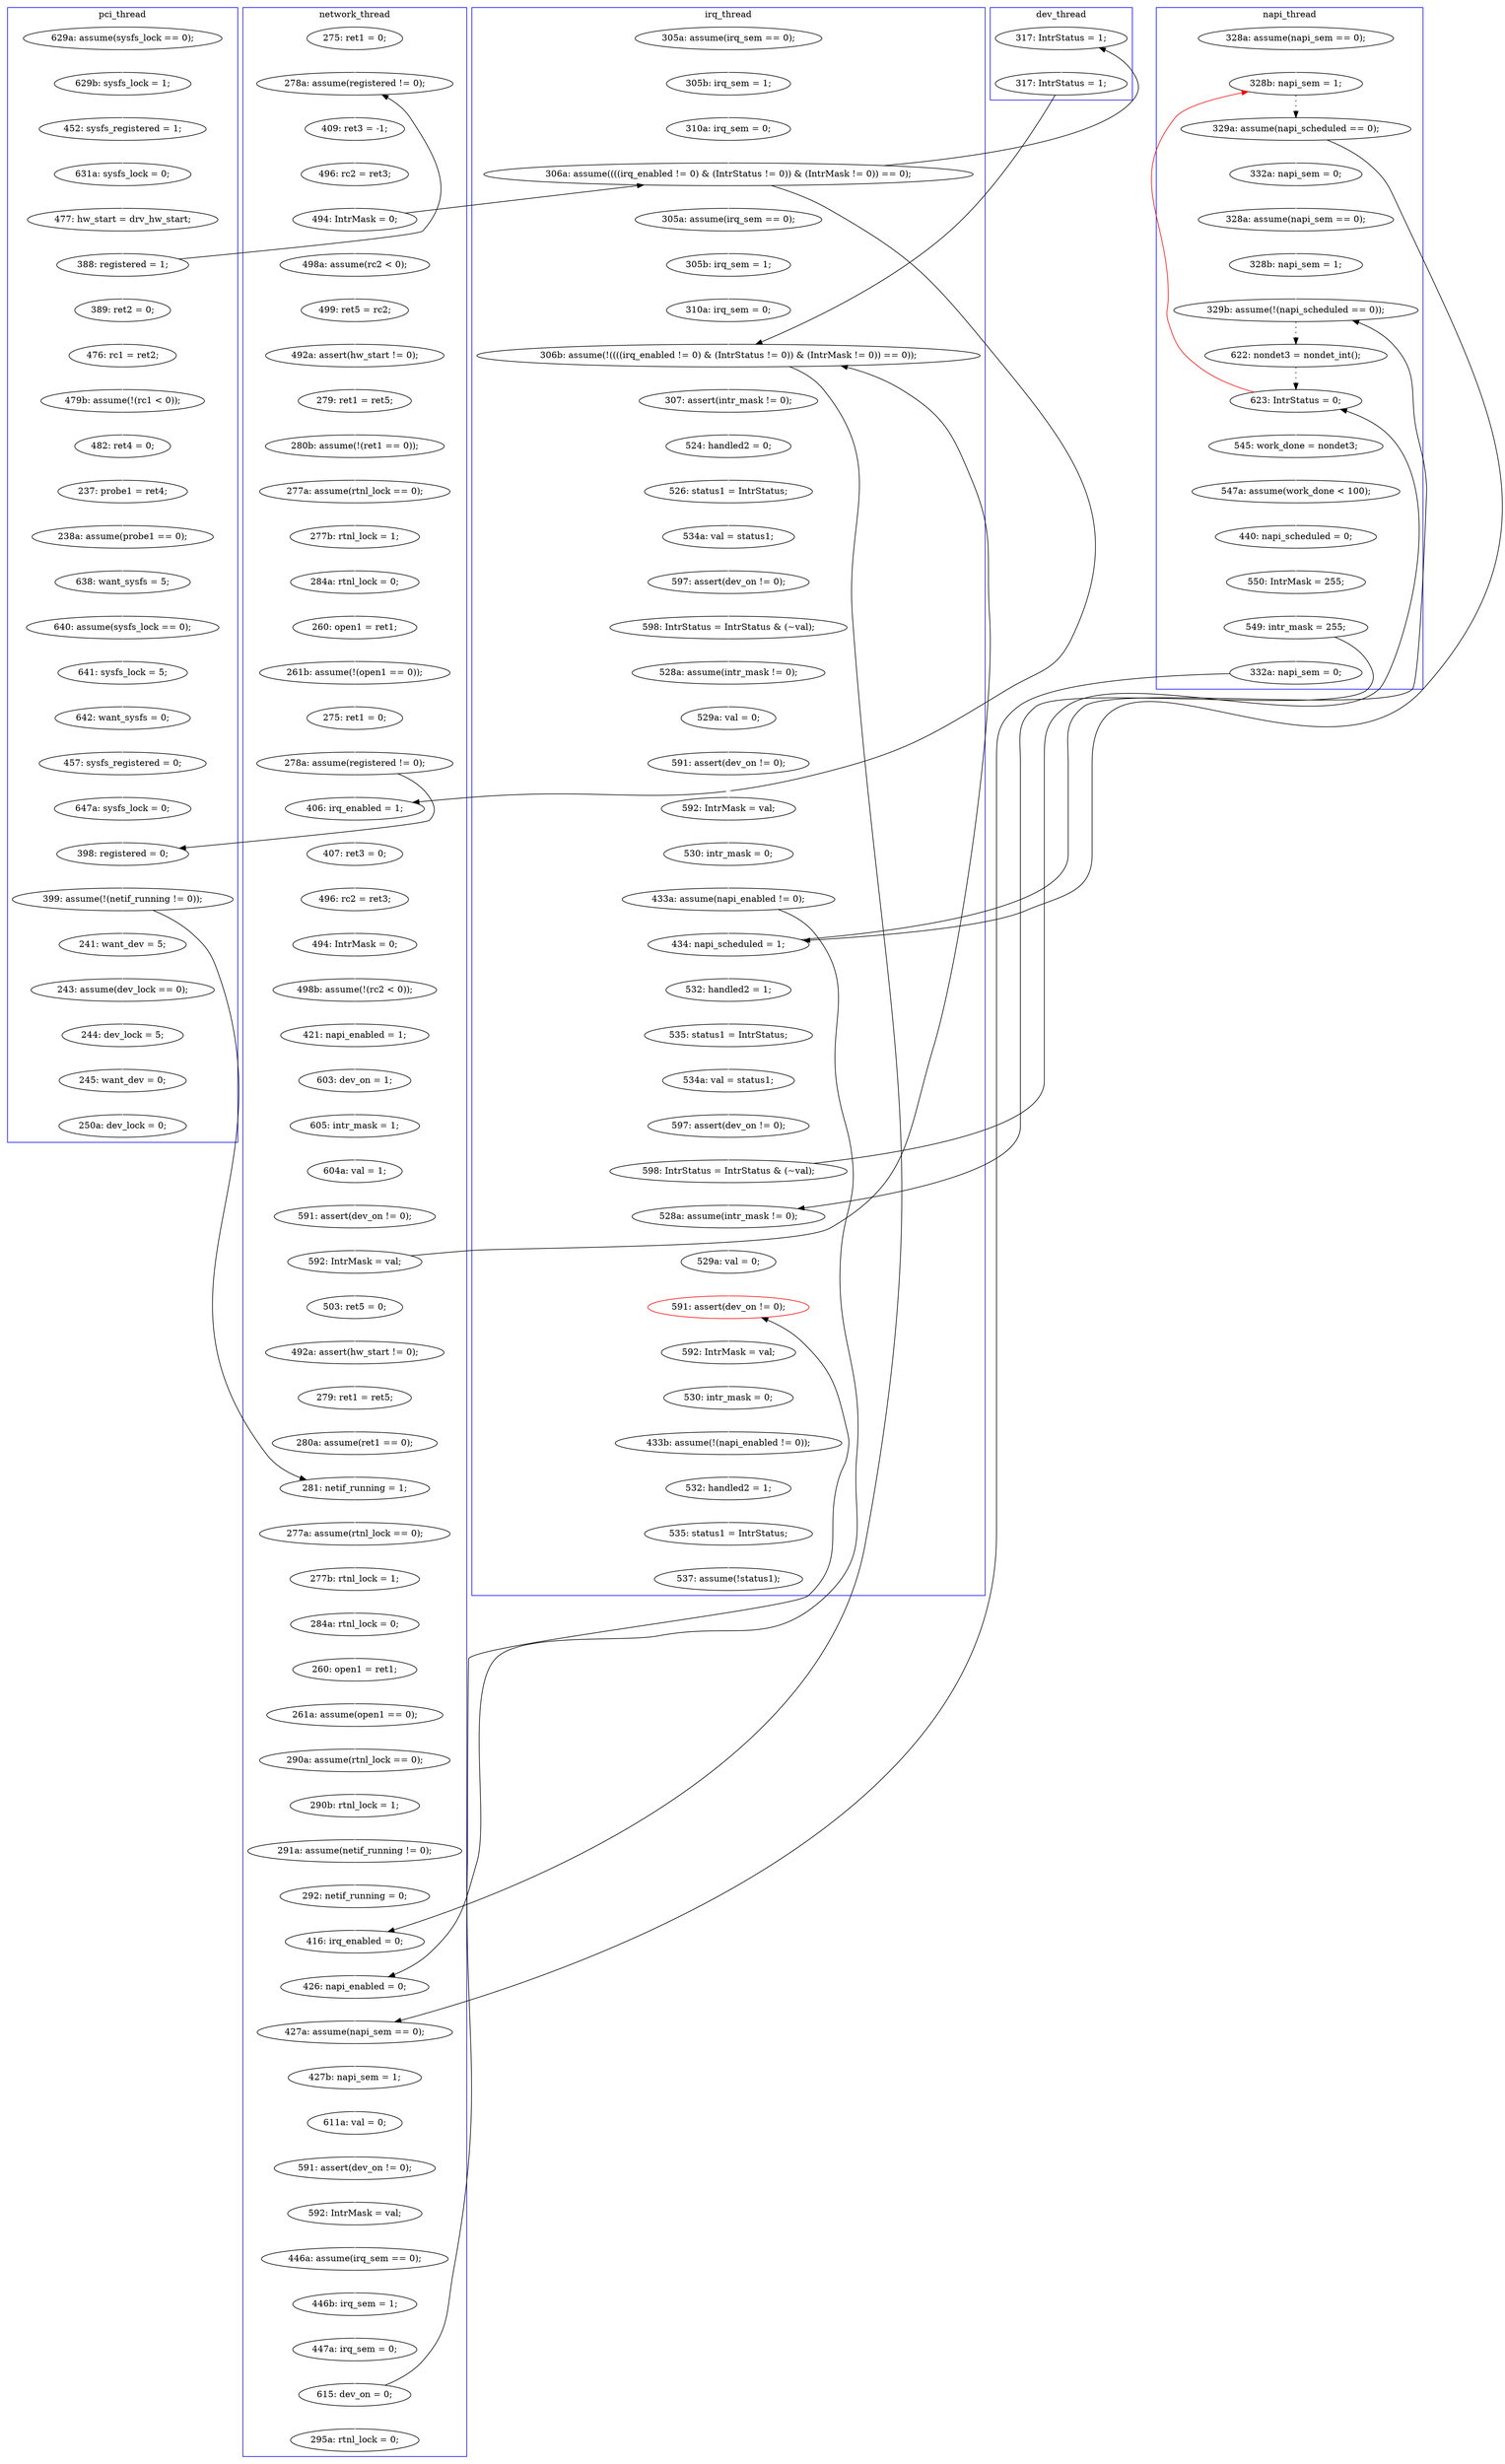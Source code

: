 digraph Counterexample {
	157 -> 158 [color = white, style = solid]
	211 -> 213 [color = white, style = solid]
	158 -> 199 [color = white, style = solid]
	242 -> 244 [color = white, style = solid]
	97 -> 132 [color = white, style = solid]
	267 -> 270 [color = white, style = solid]
	213 -> 214 [color = white, style = solid]
	288 -> 290 [color = white, style = solid]
	189 -> 234 [color = white, style = solid]
	228 -> 229 [color = white, style = solid]
	122 -> 252 [color = white, style = solid]
	150 -> 153 [color = white, style = solid]
	66 -> 75 [color = white, style = solid]
	112 -> 113 [color = white, style = solid]
	322 -> 325 [color = white, style = solid]
	184 -> 186 [color = white, style = solid]
	146 -> 148 [color = white, style = solid]
	80 -> 81 [color = white, style = solid]
	106 -> 144 [color = black, style = solid, constraint = false]
	264 -> 267 [color = white, style = solid]
	113 -> 114 [color = white, style = solid]
	269 -> 276 [color = white, style = solid]
	119 -> 121 [color = white, style = solid]
	177 -> 180 [color = white, style = solid]
	304 -> 314 [color = black, style = solid, constraint = false]
	231 -> 232 [color = white, style = solid]
	158 -> 181 [color = black, style = solid, constraint = false]
	81 -> 82 [color = white, style = solid]
	225 -> 228 [color = white, style = solid]
	261 -> 264 [color = white, style = solid]
	260 -> 41 [color = red, style = solid, constraint = false]
	251 -> 310 [color = white, style = solid]
	87 -> 90 [color = white, style = solid]
	235 -> 248 [color = white, style = solid]
	191 -> 192 [color = white, style = solid]
	259 -> 260 [color = black, style = dotted]
	34 -> 39 [color = white, style = solid]
	59 -> 66 [color = white, style = solid]
	251 -> 260 [color = black, style = solid, constraint = false]
	296 -> 297 [color = white, style = solid]
	106 -> 191 [color = white, style = solid]
	274 -> 310 [color = black, style = solid, constraint = false]
	214 -> 219 [color = white, style = solid]
	64 -> 65 [color = white, style = solid]
	237 -> 241 [color = white, style = solid]
	224 -> 225 [color = white, style = solid]
	127 -> 157 [color = white, style = solid]
	90 -> 111 [color = white, style = solid]
	145 -> 146 [color = white, style = solid]
	280 -> 283 [color = black, style = solid, constraint = false]
	76 -> 78 [color = white, style = solid]
	283 -> 284 [color = white, style = solid]
	284 -> 288 [color = white, style = solid]
	210 -> 213 [color = black, style = solid, constraint = false]
	242 -> 252 [color = black, style = solid, constraint = false]
	165 -> 166 [color = white, style = solid]
	282 -> 283 [color = white, style = solid]
	248 -> 269 [color = white, style = solid]
	134 -> 144 [color = white, style = solid]
	46 -> 119 [color = white, style = solid]
	219 -> 220 [color = white, style = solid]
	40 -> 41 [color = white, style = solid]
	114 -> 117 [color = white, style = solid]
	276 -> 282 [color = white, style = solid]
	213 -> 276 [color = black, style = solid, constraint = false]
	61 -> 64 [color = white, style = solid]
	180 -> 181 [color = white, style = solid]
	244 -> 245 [color = white, style = solid]
	51 -> 56 [color = white, style = solid]
	86 -> 91 [color = white, style = solid]
	148 -> 150 [color = white, style = solid]
	175 -> 176 [color = white, style = solid]
	111 -> 112 [color = white, style = solid]
	41 -> 46 [color = black, style = dotted]
	325 -> 326 [color = white, style = solid]
	78 -> 106 [color = black, style = solid, constraint = false]
	47 -> 51 [color = white, style = solid]
	132 -> 134 [color = white, style = solid]
	326 -> 332 [color = white, style = solid]
	56 -> 66 [color = black, style = solid, constraint = false]
	222 -> 224 [color = white, style = solid]
	75 -> 76 [color = white, style = solid]
	314 -> 316 [color = white, style = solid]
	200 -> 201 [color = white, style = solid]
	103 -> 104 [color = white, style = solid]
	56 -> 57 [color = white, style = solid]
	252 -> 259 [color = black, style = dotted]
	247 -> 250 [color = white, style = solid]
	46 -> 242 [color = black, style = solid, constraint = false]
	170 -> 210 [color = white, style = solid]
	160 -> 162 [color = white, style = solid]
	297 -> 298 [color = white, style = solid]
	144 -> 145 [color = white, style = solid]
	311 -> 314 [color = white, style = solid]
	181 -> 182 [color = white, style = solid]
	117 -> 127 [color = white, style = solid]
	201 -> 202 [color = white, style = solid]
	91 -> 92 [color = white, style = solid]
	245 -> 247 [color = white, style = solid]
	260 -> 261 [color = white, style = solid]
	274 -> 280 [color = white, style = solid]
	162 -> 163 [color = white, style = solid]
	229 -> 231 [color = white, style = solid]
	202 -> 203 [color = white, style = solid]
	250 -> 251 [color = white, style = solid]
	93 -> 94 [color = white, style = solid]
	304 -> 309 [color = white, style = solid]
	78 -> 80 [color = white, style = solid]
	270 -> 274 [color = white, style = solid]
	163 -> 165 [color = white, style = solid]
	310 -> 311 [color = white, style = solid]
	290 -> 291 [color = white, style = solid]
	65 -> 87 [color = white, style = solid]
	83 -> 86 [color = white, style = solid]
	134 -> 157 [color = black, style = solid, constraint = false]
	39 -> 47 [color = white, style = solid]
	199 -> 200 [color = white, style = solid]
	241 -> 282 [color = black, style = solid, constraint = false]
	176 -> 177 [color = white, style = solid]
	318 -> 322 [color = white, style = solid]
	220 -> 222 [color = white, style = solid]
	104 -> 106 [color = white, style = solid]
	192 -> 211 [color = white, style = solid]
	82 -> 83 [color = white, style = solid]
	291 -> 296 [color = white, style = solid]
	186 -> 189 [color = white, style = solid]
	166 -> 175 [color = white, style = solid]
	182 -> 183 [color = white, style = solid]
	166 -> 213 [color = black, style = solid, constraint = false]
	298 -> 304 [color = white, style = solid]
	234 -> 235 [color = white, style = solid]
	241 -> 242 [color = white, style = solid]
	102 -> 103 [color = white, style = solid]
	121 -> 122 [color = white, style = solid]
	94 -> 97 [color = white, style = solid]
	232 -> 237 [color = white, style = solid]
	57 -> 61 [color = white, style = solid]
	106 -> 170 [color = black, style = solid, constraint = false]
	183 -> 184 [color = white, style = solid]
	153 -> 160 [color = white, style = solid]
	316 -> 318 [color = white, style = solid]
	33 -> 34 [color = white, style = solid]
	92 -> 93 [color = white, style = solid]
	subgraph cluster7 {
		label = dev_thread
		color = blue
		170  [label = "317: IntrStatus = 1;"]
		210  [label = "317: IntrStatus = 1;"]
	}
	subgraph cluster4 {
		label = napi_thread
		color = blue
		267  [label = "440: napi_scheduled = 0;"]
		280  [label = "332a: napi_sem = 0;"]
		46  [label = "329a: assume(napi_scheduled == 0);"]
		121  [label = "328a: assume(napi_sem == 0);"]
		270  [label = "550: IntrMask = 255;"]
		40  [label = "328a: assume(napi_sem == 0);"]
		122  [label = "328b: napi_sem = 1;"]
		260  [label = "623: IntrStatus = 0;"]
		119  [label = "332a: napi_sem = 0;"]
		274  [label = "549: intr_mask = 255;"]
		264  [label = "547a: assume(work_done < 100);"]
		252  [label = "329b: assume(!(napi_scheduled == 0));"]
		259  [label = "622: nondet3 = nondet_int();"]
		41  [label = "328b: napi_sem = 1;"]
		261  [label = "545: work_done = nondet3;"]
	}
	subgraph cluster3 {
		label = irq_thread
		color = blue
		229  [label = "529a: val = 0;"]
		219  [label = "524: handled2 = 0;"]
		213  [label = "306b: assume(!((((irq_enabled != 0) & (IntrStatus != 0)) & (IntrMask != 0)) == 0));"]
		244  [label = "532: handled2 = 1;"]
		104  [label = "310a: irq_sem = 0;"]
		222  [label = "534a: val = status1;"]
		224  [label = "597: assert(dev_on != 0);"]
		322  [label = "433b: assume(!(napi_enabled != 0));"]
		106  [label = "306a: assume((((irq_enabled != 0) & (IntrStatus != 0)) & (IntrMask != 0)) == 0);"]
		225  [label = "598: IntrStatus = IntrStatus & (~val);"]
		220  [label = "526: status1 = IntrStatus;"]
		325  [label = "532: handled2 = 1;"]
		316  [label = "592: IntrMask = val;"]
		251  [label = "598: IntrStatus = IntrStatus & (~val);"]
		247  [label = "534a: val = status1;"]
		326  [label = "535: status1 = IntrStatus;"]
		311  [label = "529a: val = 0;"]
		310  [label = "528a: assume(intr_mask != 0);"]
		232  [label = "592: IntrMask = val;"]
		231  [label = "591: assert(dev_on != 0);"]
		192  [label = "305b: irq_sem = 1;"]
		241  [label = "433a: assume(napi_enabled != 0);"]
		245  [label = "535: status1 = IntrStatus;"]
		102  [label = "305a: assume(irq_sem == 0);"]
		314  [label = "591: assert(dev_on != 0);", color = red]
		242  [label = "434: napi_scheduled = 1;"]
		318  [label = "530: intr_mask = 0;"]
		237  [label = "530: intr_mask = 0;"]
		214  [label = "307: assert(intr_mask != 0);"]
		228  [label = "528a: assume(intr_mask != 0);"]
		332  [label = "537: assume(!status1);"]
		250  [label = "597: assert(dev_on != 0);"]
		211  [label = "310a: irq_sem = 0;"]
		103  [label = "305b: irq_sem = 1;"]
		191  [label = "305a: assume(irq_sem == 0);"]
	}
	subgraph cluster1 {
		label = pci_thread
		color = blue
		39  [label = "452: sysfs_registered = 1;"]
		201  [label = "244: dev_lock = 5;"]
		51  [label = "477: hw_start = drv_hw_start;"]
		113  [label = "641: sysfs_lock = 5;"]
		34  [label = "629b: sysfs_lock = 1;"]
		111  [label = "638: want_sysfs = 5;"]
		157  [label = "398: registered = 0;"]
		87  [label = "237: probe1 = ret4;"]
		90  [label = "238a: assume(probe1 == 0);"]
		64  [label = "479b: assume(!(rc1 < 0));"]
		114  [label = "642: want_sysfs = 0;"]
		56  [label = "388: registered = 1;"]
		117  [label = "457: sysfs_registered = 0;"]
		202  [label = "245: want_dev = 0;"]
		158  [label = "399: assume(!(netif_running != 0));"]
		57  [label = "389: ret2 = 0;"]
		112  [label = "640: assume(sysfs_lock == 0);"]
		65  [label = "482: ret4 = 0;"]
		33  [label = "629a: assume(sysfs_lock == 0);"]
		203  [label = "250a: dev_lock = 0;"]
		200  [label = "243: assume(dev_lock == 0);"]
		127  [label = "647a: sysfs_lock = 0;"]
		199  [label = "241: want_dev = 5;"]
		61  [label = "476: rc1 = ret2;"]
		47  [label = "631a: sysfs_lock = 0;"]
	}
	subgraph cluster2 {
		label = network_thread
		color = blue
		75  [label = "409: ret3 = -1;"]
		276  [label = "416: irq_enabled = 0;"]
		132  [label = "275: ret1 = 0;"]
		166  [label = "592: IntrMask = val;"]
		83  [label = "279: ret1 = ret5;"]
		177  [label = "279: ret1 = ret5;"]
		78  [label = "494: IntrMask = 0;"]
		234  [label = "290a: assume(rtnl_lock == 0);"]
		282  [label = "426: napi_enabled = 0;"]
		291  [label = "592: IntrMask = val;"]
		288  [label = "611a: val = 0;"]
		76  [label = "496: rc2 = ret3;"]
		144  [label = "406: irq_enabled = 1;"]
		309  [label = "295a: rtnl_lock = 0;"]
		248  [label = "291a: assume(netif_running != 0);"]
		186  [label = "260: open1 = ret1;"]
		82  [label = "492a: assert(hw_start != 0);"]
		81  [label = "499: ret5 = rc2;"]
		181  [label = "281: netif_running = 1;"]
		66  [label = "278a: assume(registered != 0);"]
		180  [label = "280a: assume(ret1 == 0);"]
		150  [label = "498b: assume(!(rc2 < 0));"]
		269  [label = "292: netif_running = 0;"]
		94  [label = "260: open1 = ret1;"]
		146  [label = "496: rc2 = ret3;"]
		182  [label = "277a: assume(rtnl_lock == 0);"]
		189  [label = "261a: assume(open1 == 0);"]
		290  [label = "591: assert(dev_on != 0);"]
		165  [label = "591: assert(dev_on != 0);"]
		92  [label = "277b: rtnl_lock = 1;"]
		153  [label = "421: napi_enabled = 1;"]
		160  [label = "603: dev_on = 1;"]
		235  [label = "290b: rtnl_lock = 1;"]
		297  [label = "446b: irq_sem = 1;"]
		284  [label = "427b: napi_sem = 1;"]
		163  [label = "604a: val = 1;"]
		80  [label = "498a: assume(rc2 < 0);"]
		148  [label = "494: IntrMask = 0;"]
		59  [label = "275: ret1 = 0;"]
		175  [label = "503: ret5 = 0;"]
		162  [label = "605: intr_mask = 1;"]
		134  [label = "278a: assume(registered != 0);"]
		93  [label = "284a: rtnl_lock = 0;"]
		283  [label = "427a: assume(napi_sem == 0);"]
		91  [label = "277a: assume(rtnl_lock == 0);"]
		145  [label = "407: ret3 = 0;"]
		176  [label = "492a: assert(hw_start != 0);"]
		296  [label = "446a: assume(irq_sem == 0);"]
		298  [label = "447a: irq_sem = 0;"]
		184  [label = "284a: rtnl_lock = 0;"]
		97  [label = "261b: assume(!(open1 == 0));"]
		86  [label = "280b: assume(!(ret1 == 0));"]
		304  [label = "615: dev_on = 0;"]
		183  [label = "277b: rtnl_lock = 1;"]
	}
}